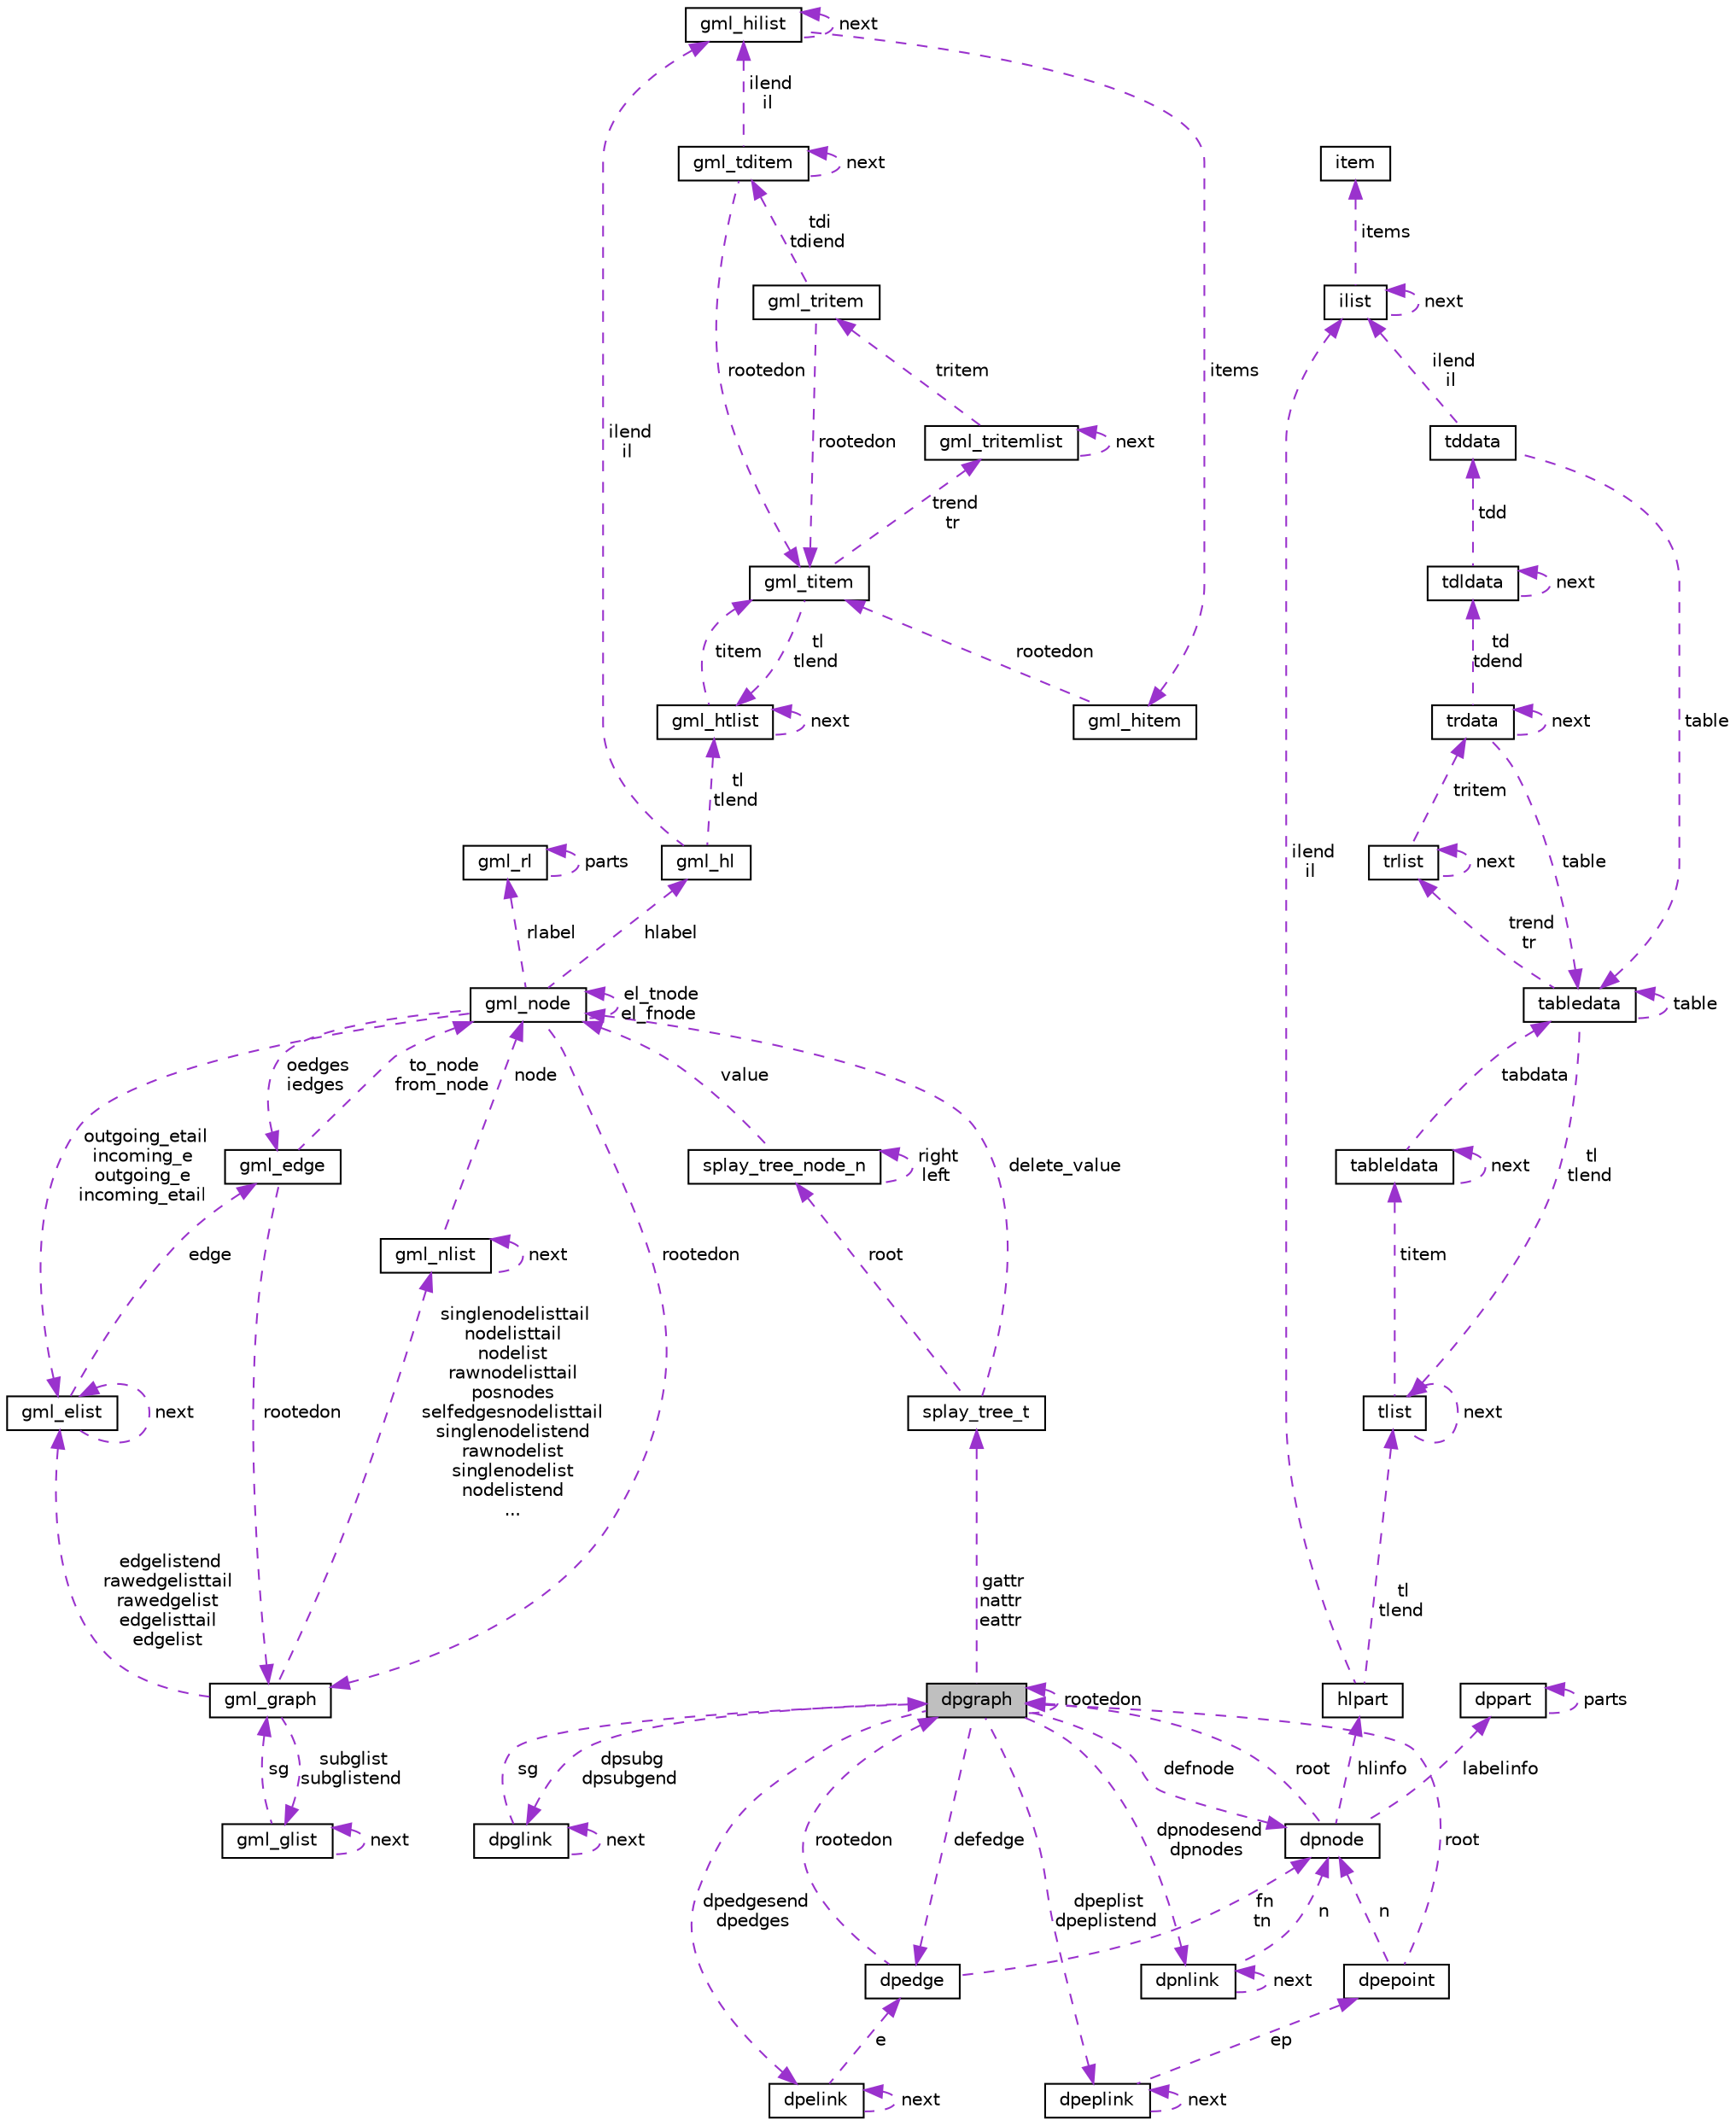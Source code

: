 /* this is generated by doxygen */
digraph "dpgraph"
{
  edge [fontname="Helvetica",fontsize="10",labelfontname="Helvetica",labelfontsize="10"];
  node [fontname="Helvetica",fontsize="10",shape=record];
  Node1 [label="dpgraph",height=0.2,width=0.4,color="black", fillcolor="grey75", style="filled", fontcolor="black"];
  Node2 -> Node1 [dir="back",color="darkorchid3",fontsize="10",style="dashed",label=" gattr\nnattr\neattr" ,fontname="Helvetica"];
  Node2 [label="splay_tree_t",height=0.2,width=0.4,color="black", fillcolor="white", style="filled",URL="$structsplay__tree__t.html"];
  Node3 -> Node2 [dir="back",color="darkorchid3",fontsize="10",style="dashed",label=" delete_value" ,fontname="Helvetica"];
  Node3 [label="gml_node",height=0.2,width=0.4,color="black", fillcolor="white", style="filled",URL="$structgml__node.html"];
  Node4 -> Node3 [dir="back",color="darkorchid3",fontsize="10",style="dashed",label=" rlabel" ,fontname="Helvetica"];
  Node4 [label="gml_rl",height=0.2,width=0.4,color="black", fillcolor="white", style="filled",URL="$structgml__rl.html"];
  Node4 -> Node4 [dir="back",color="darkorchid3",fontsize="10",style="dashed",label=" parts" ,fontname="Helvetica"];
  Node3 -> Node3 [dir="back",color="darkorchid3",fontsize="10",style="dashed",label=" el_tnode\nel_fnode" ,fontname="Helvetica"];
  Node5 -> Node3 [dir="back",color="darkorchid3",fontsize="10",style="dashed",label=" outgoing_etail\nincoming_e\noutgoing_e\nincoming_etail" ,fontname="Helvetica"];
  Node5 [label="gml_elist",height=0.2,width=0.4,color="black", fillcolor="white", style="filled",URL="$structgml__elist.html"];
  Node5 -> Node5 [dir="back",color="darkorchid3",fontsize="10",style="dashed",label=" next" ,fontname="Helvetica"];
  Node6 -> Node5 [dir="back",color="darkorchid3",fontsize="10",style="dashed",label=" edge" ,fontname="Helvetica"];
  Node6 [label="gml_edge",height=0.2,width=0.4,color="black", fillcolor="white", style="filled",URL="$structgml__edge.html"];
  Node3 -> Node6 [dir="back",color="darkorchid3",fontsize="10",style="dashed",label=" to_node\nfrom_node" ,fontname="Helvetica"];
  Node7 -> Node6 [dir="back",color="darkorchid3",fontsize="10",style="dashed",label=" rootedon" ,fontname="Helvetica"];
  Node7 [label="gml_graph",height=0.2,width=0.4,color="black", fillcolor="white", style="filled",URL="$structgml__graph.html"];
  Node8 -> Node7 [dir="back",color="darkorchid3",fontsize="10",style="dashed",label=" singlenodelisttail\nnodelisttail\nnodelist\nrawnodelisttail\nposnodes\nselfedgesnodelisttail\nsinglenodelistend\nrawnodelist\nsinglenodelist\nnodelistend\n..." ,fontname="Helvetica"];
  Node8 [label="gml_nlist",height=0.2,width=0.4,color="black", fillcolor="white", style="filled",URL="$structgml__nlist.html"];
  Node8 -> Node8 [dir="back",color="darkorchid3",fontsize="10",style="dashed",label=" next" ,fontname="Helvetica"];
  Node3 -> Node8 [dir="back",color="darkorchid3",fontsize="10",style="dashed",label=" node" ,fontname="Helvetica"];
  Node5 -> Node7 [dir="back",color="darkorchid3",fontsize="10",style="dashed",label=" edgelistend\nrawedgelisttail\nrawedgelist\nedgelisttail\nedgelist" ,fontname="Helvetica"];
  Node9 -> Node7 [dir="back",color="darkorchid3",fontsize="10",style="dashed",label=" subglist\nsubglistend" ,fontname="Helvetica"];
  Node9 [label="gml_glist",height=0.2,width=0.4,color="black", fillcolor="white", style="filled",URL="$structgml__glist.html"];
  Node7 -> Node9 [dir="back",color="darkorchid3",fontsize="10",style="dashed",label=" sg" ,fontname="Helvetica"];
  Node9 -> Node9 [dir="back",color="darkorchid3",fontsize="10",style="dashed",label=" next" ,fontname="Helvetica"];
  Node7 -> Node3 [dir="back",color="darkorchid3",fontsize="10",style="dashed",label=" rootedon" ,fontname="Helvetica"];
  Node6 -> Node3 [dir="back",color="darkorchid3",fontsize="10",style="dashed",label=" oedges\niedges" ,fontname="Helvetica"];
  Node10 -> Node3 [dir="back",color="darkorchid3",fontsize="10",style="dashed",label=" hlabel" ,fontname="Helvetica"];
  Node10 [label="gml_hl",height=0.2,width=0.4,color="black", fillcolor="white", style="filled",URL="$structgml__hl.html"];
  Node11 -> Node10 [dir="back",color="darkorchid3",fontsize="10",style="dashed",label=" ilend\nil" ,fontname="Helvetica"];
  Node11 [label="gml_hilist",height=0.2,width=0.4,color="black", fillcolor="white", style="filled",URL="$structgml__hilist.html"];
  Node11 -> Node11 [dir="back",color="darkorchid3",fontsize="10",style="dashed",label=" next" ,fontname="Helvetica"];
  Node12 -> Node11 [dir="back",color="darkorchid3",fontsize="10",style="dashed",label=" items" ,fontname="Helvetica"];
  Node12 [label="gml_hitem",height=0.2,width=0.4,color="black", fillcolor="white", style="filled",URL="$structgml__hitem.html"];
  Node13 -> Node12 [dir="back",color="darkorchid3",fontsize="10",style="dashed",label=" rootedon" ,fontname="Helvetica"];
  Node13 [label="gml_titem",height=0.2,width=0.4,color="black", fillcolor="white", style="filled",URL="$structgml__titem.html"];
  Node14 -> Node13 [dir="back",color="darkorchid3",fontsize="10",style="dashed",label=" tl\ntlend" ,fontname="Helvetica"];
  Node14 [label="gml_htlist",height=0.2,width=0.4,color="black", fillcolor="white", style="filled",URL="$structgml__htlist.html"];
  Node13 -> Node14 [dir="back",color="darkorchid3",fontsize="10",style="dashed",label=" titem" ,fontname="Helvetica"];
  Node14 -> Node14 [dir="back",color="darkorchid3",fontsize="10",style="dashed",label=" next" ,fontname="Helvetica"];
  Node15 -> Node13 [dir="back",color="darkorchid3",fontsize="10",style="dashed",label=" trend\ntr" ,fontname="Helvetica"];
  Node15 [label="gml_tritemlist",height=0.2,width=0.4,color="black", fillcolor="white", style="filled",URL="$structgml__tritemlist.html"];
  Node16 -> Node15 [dir="back",color="darkorchid3",fontsize="10",style="dashed",label=" tritem" ,fontname="Helvetica"];
  Node16 [label="gml_tritem",height=0.2,width=0.4,color="black", fillcolor="white", style="filled",URL="$structgml__tritem.html"];
  Node13 -> Node16 [dir="back",color="darkorchid3",fontsize="10",style="dashed",label=" rootedon" ,fontname="Helvetica"];
  Node17 -> Node16 [dir="back",color="darkorchid3",fontsize="10",style="dashed",label=" tdi\ntdiend" ,fontname="Helvetica"];
  Node17 [label="gml_tditem",height=0.2,width=0.4,color="black", fillcolor="white", style="filled",URL="$structgml__tditem.html"];
  Node13 -> Node17 [dir="back",color="darkorchid3",fontsize="10",style="dashed",label=" rootedon" ,fontname="Helvetica"];
  Node11 -> Node17 [dir="back",color="darkorchid3",fontsize="10",style="dashed",label=" ilend\nil" ,fontname="Helvetica"];
  Node17 -> Node17 [dir="back",color="darkorchid3",fontsize="10",style="dashed",label=" next" ,fontname="Helvetica"];
  Node15 -> Node15 [dir="back",color="darkorchid3",fontsize="10",style="dashed",label=" next" ,fontname="Helvetica"];
  Node14 -> Node10 [dir="back",color="darkorchid3",fontsize="10",style="dashed",label=" tl\ntlend" ,fontname="Helvetica"];
  Node18 -> Node2 [dir="back",color="darkorchid3",fontsize="10",style="dashed",label=" root" ,fontname="Helvetica"];
  Node18 [label="splay_tree_node_n",height=0.2,width=0.4,color="black", fillcolor="white", style="filled",URL="$structsplay__tree__node__n.html"];
  Node3 -> Node18 [dir="back",color="darkorchid3",fontsize="10",style="dashed",label=" value" ,fontname="Helvetica"];
  Node18 -> Node18 [dir="back",color="darkorchid3",fontsize="10",style="dashed",label=" right\nleft" ,fontname="Helvetica"];
  Node19 -> Node1 [dir="back",color="darkorchid3",fontsize="10",style="dashed",label=" dpeplist\ndpeplistend" ,fontname="Helvetica"];
  Node19 [label="dpeplink",height=0.2,width=0.4,color="black", fillcolor="white", style="filled",URL="$structdpeplink.html"];
  Node19 -> Node19 [dir="back",color="darkorchid3",fontsize="10",style="dashed",label=" next" ,fontname="Helvetica"];
  Node20 -> Node19 [dir="back",color="darkorchid3",fontsize="10",style="dashed",label=" ep" ,fontname="Helvetica"];
  Node20 [label="dpepoint",height=0.2,width=0.4,color="black", fillcolor="white", style="filled",URL="$structdpepoint.html"];
  Node1 -> Node20 [dir="back",color="darkorchid3",fontsize="10",style="dashed",label=" root" ,fontname="Helvetica"];
  Node21 -> Node20 [dir="back",color="darkorchid3",fontsize="10",style="dashed",label=" n" ,fontname="Helvetica"];
  Node21 [label="dpnode",height=0.2,width=0.4,color="black", fillcolor="white", style="filled",URL="$structdpnode.html"];
  Node22 -> Node21 [dir="back",color="darkorchid3",fontsize="10",style="dashed",label=" hlinfo" ,fontname="Helvetica"];
  Node22 [label="hlpart",height=0.2,width=0.4,color="black", fillcolor="white", style="filled",URL="$structhlpart.html"];
  Node23 -> Node22 [dir="back",color="darkorchid3",fontsize="10",style="dashed",label=" ilend\nil" ,fontname="Helvetica"];
  Node23 [label="ilist",height=0.2,width=0.4,color="black", fillcolor="white", style="filled",URL="$structilist.html"];
  Node23 -> Node23 [dir="back",color="darkorchid3",fontsize="10",style="dashed",label=" next" ,fontname="Helvetica"];
  Node24 -> Node23 [dir="back",color="darkorchid3",fontsize="10",style="dashed",label=" items" ,fontname="Helvetica"];
  Node24 [label="item",height=0.2,width=0.4,color="black", fillcolor="white", style="filled",URL="$structitem.html"];
  Node25 -> Node22 [dir="back",color="darkorchid3",fontsize="10",style="dashed",label=" tl\ntlend" ,fontname="Helvetica"];
  Node25 [label="tlist",height=0.2,width=0.4,color="black", fillcolor="white", style="filled",URL="$structtlist.html"];
  Node26 -> Node25 [dir="back",color="darkorchid3",fontsize="10",style="dashed",label=" titem" ,fontname="Helvetica"];
  Node26 [label="tableldata",height=0.2,width=0.4,color="black", fillcolor="white", style="filled",URL="$structtableldata.html"];
  Node26 -> Node26 [dir="back",color="darkorchid3",fontsize="10",style="dashed",label=" next" ,fontname="Helvetica"];
  Node27 -> Node26 [dir="back",color="darkorchid3",fontsize="10",style="dashed",label=" tabdata" ,fontname="Helvetica"];
  Node27 [label="tabledata",height=0.2,width=0.4,color="black", fillcolor="white", style="filled",URL="$structtabledata.html"];
  Node27 -> Node27 [dir="back",color="darkorchid3",fontsize="10",style="dashed",label=" table" ,fontname="Helvetica"];
  Node25 -> Node27 [dir="back",color="darkorchid3",fontsize="10",style="dashed",label=" tl\ntlend" ,fontname="Helvetica"];
  Node28 -> Node27 [dir="back",color="darkorchid3",fontsize="10",style="dashed",label=" trend\ntr" ,fontname="Helvetica"];
  Node28 [label="trlist",height=0.2,width=0.4,color="black", fillcolor="white", style="filled",URL="$structtrlist.html"];
  Node29 -> Node28 [dir="back",color="darkorchid3",fontsize="10",style="dashed",label=" tritem" ,fontname="Helvetica"];
  Node29 [label="trdata",height=0.2,width=0.4,color="black", fillcolor="white", style="filled",URL="$structtrdata.html"];
  Node30 -> Node29 [dir="back",color="darkorchid3",fontsize="10",style="dashed",label=" td\ntdend" ,fontname="Helvetica"];
  Node30 [label="tdldata",height=0.2,width=0.4,color="black", fillcolor="white", style="filled",URL="$structtdldata.html"];
  Node30 -> Node30 [dir="back",color="darkorchid3",fontsize="10",style="dashed",label=" next" ,fontname="Helvetica"];
  Node31 -> Node30 [dir="back",color="darkorchid3",fontsize="10",style="dashed",label=" tdd" ,fontname="Helvetica"];
  Node31 [label="tddata",height=0.2,width=0.4,color="black", fillcolor="white", style="filled",URL="$structtddata.html"];
  Node23 -> Node31 [dir="back",color="darkorchid3",fontsize="10",style="dashed",label=" ilend\nil" ,fontname="Helvetica"];
  Node27 -> Node31 [dir="back",color="darkorchid3",fontsize="10",style="dashed",label=" table" ,fontname="Helvetica"];
  Node29 -> Node29 [dir="back",color="darkorchid3",fontsize="10",style="dashed",label=" next" ,fontname="Helvetica"];
  Node27 -> Node29 [dir="back",color="darkorchid3",fontsize="10",style="dashed",label=" table" ,fontname="Helvetica"];
  Node28 -> Node28 [dir="back",color="darkorchid3",fontsize="10",style="dashed",label=" next" ,fontname="Helvetica"];
  Node25 -> Node25 [dir="back",color="darkorchid3",fontsize="10",style="dashed",label=" next" ,fontname="Helvetica"];
  Node1 -> Node21 [dir="back",color="darkorchid3",fontsize="10",style="dashed",label=" root" ,fontname="Helvetica"];
  Node32 -> Node21 [dir="back",color="darkorchid3",fontsize="10",style="dashed",label=" labelinfo" ,fontname="Helvetica"];
  Node32 [label="dppart",height=0.2,width=0.4,color="black", fillcolor="white", style="filled",URL="$structdppart.html"];
  Node32 -> Node32 [dir="back",color="darkorchid3",fontsize="10",style="dashed",label=" parts" ,fontname="Helvetica"];
  Node33 -> Node1 [dir="back",color="darkorchid3",fontsize="10",style="dashed",label=" dpedgesend\ndpedges" ,fontname="Helvetica"];
  Node33 [label="dpelink",height=0.2,width=0.4,color="black", fillcolor="white", style="filled",URL="$structdpelink.html"];
  Node33 -> Node33 [dir="back",color="darkorchid3",fontsize="10",style="dashed",label=" next" ,fontname="Helvetica"];
  Node34 -> Node33 [dir="back",color="darkorchid3",fontsize="10",style="dashed",label=" e" ,fontname="Helvetica"];
  Node34 [label="dpedge",height=0.2,width=0.4,color="black", fillcolor="white", style="filled",URL="$structdpedge.html"];
  Node1 -> Node34 [dir="back",color="darkorchid3",fontsize="10",style="dashed",label=" rootedon" ,fontname="Helvetica"];
  Node21 -> Node34 [dir="back",color="darkorchid3",fontsize="10",style="dashed",label=" fn\ntn" ,fontname="Helvetica"];
  Node35 -> Node1 [dir="back",color="darkorchid3",fontsize="10",style="dashed",label=" dpsubg\ndpsubgend" ,fontname="Helvetica"];
  Node35 [label="dpglink",height=0.2,width=0.4,color="black", fillcolor="white", style="filled",URL="$structdpglink.html"];
  Node35 -> Node35 [dir="back",color="darkorchid3",fontsize="10",style="dashed",label=" next" ,fontname="Helvetica"];
  Node1 -> Node35 [dir="back",color="darkorchid3",fontsize="10",style="dashed",label=" sg" ,fontname="Helvetica"];
  Node34 -> Node1 [dir="back",color="darkorchid3",fontsize="10",style="dashed",label=" defedge" ,fontname="Helvetica"];
  Node1 -> Node1 [dir="back",color="darkorchid3",fontsize="10",style="dashed",label=" rootedon" ,fontname="Helvetica"];
  Node21 -> Node1 [dir="back",color="darkorchid3",fontsize="10",style="dashed",label=" defnode" ,fontname="Helvetica"];
  Node36 -> Node1 [dir="back",color="darkorchid3",fontsize="10",style="dashed",label=" dpnodesend\ndpnodes" ,fontname="Helvetica"];
  Node36 [label="dpnlink",height=0.2,width=0.4,color="black", fillcolor="white", style="filled",URL="$structdpnlink.html"];
  Node21 -> Node36 [dir="back",color="darkorchid3",fontsize="10",style="dashed",label=" n" ,fontname="Helvetica"];
  Node36 -> Node36 [dir="back",color="darkorchid3",fontsize="10",style="dashed",label=" next" ,fontname="Helvetica"];
}
